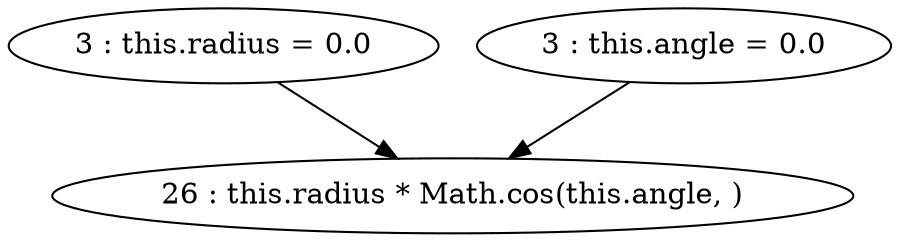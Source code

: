 digraph G {
"3 : this.radius = 0.0"
"3 : this.radius = 0.0" -> "26 : this.radius * Math.cos(this.angle, )"
"3 : this.angle = 0.0"
"3 : this.angle = 0.0" -> "26 : this.radius * Math.cos(this.angle, )"
"26 : this.radius * Math.cos(this.angle, )"
}